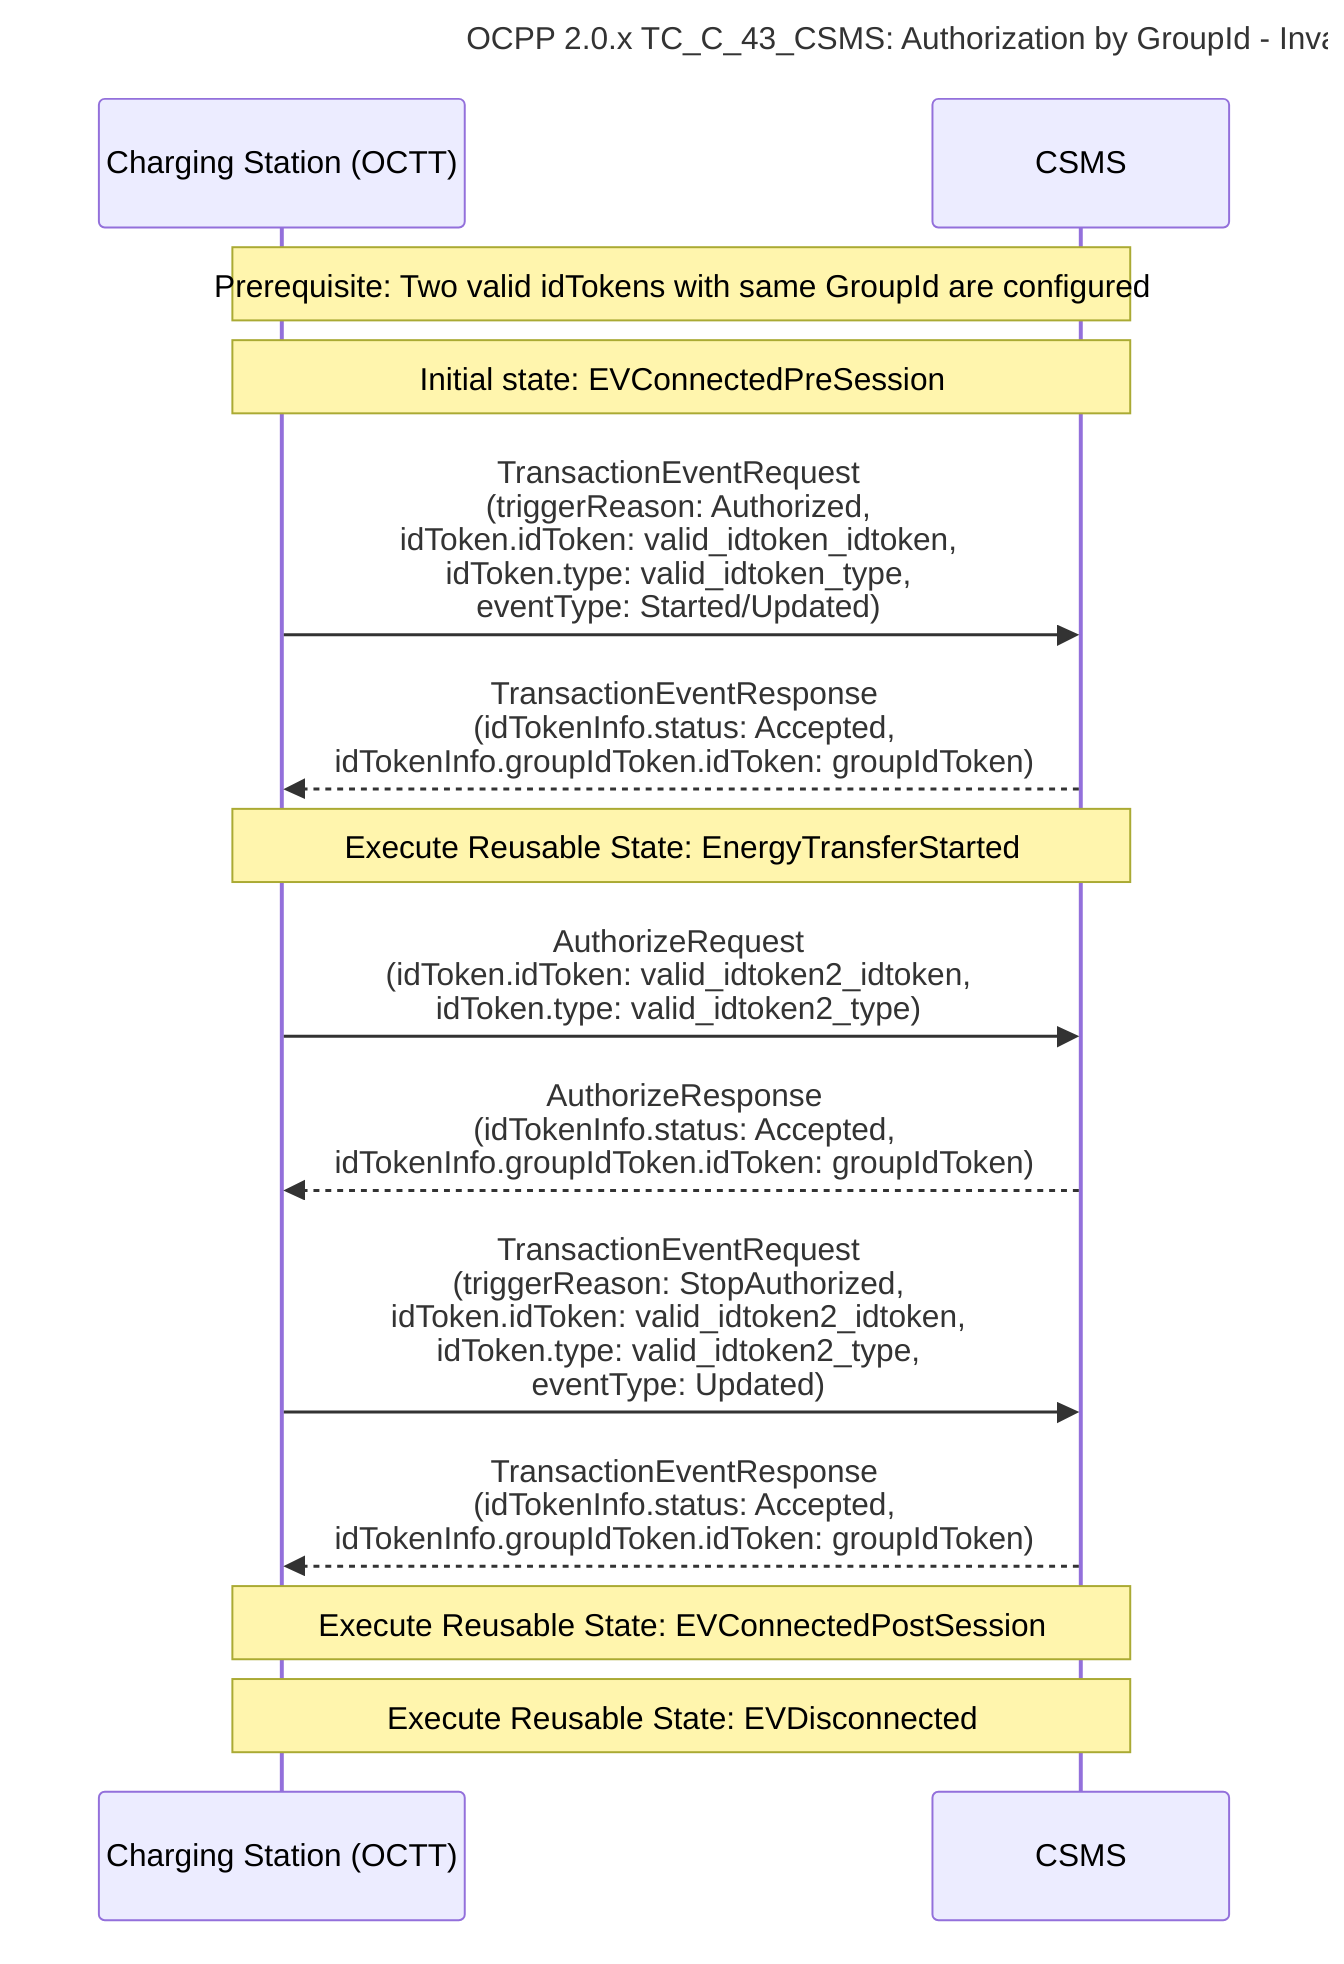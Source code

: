 sequenceDiagram
    title OCPP 2.0.x TC_C_43_CSMS: Authorization by GroupId - Invalid status with Local Authorization List
    participant CS as Charging Station (OCTT)
    participant CSMS
    
    Note over CS, CSMS: Prerequisite: Two valid idTokens with same GroupId are configured
    Note over CS, CSMS: Initial state: EVConnectedPreSession
    
    CS->>CSMS: TransactionEventRequest<br/>(triggerReason: Authorized,<br/>idToken.idToken: valid_idtoken_idtoken,<br/>idToken.type: valid_idtoken_type,<br/>eventType: Started/Updated)
    CSMS-->>CS: TransactionEventResponse<br/>(idTokenInfo.status: Accepted,<br/>idTokenInfo.groupIdToken.idToken: groupIdToken)
    
    Note over CS, CSMS: Execute Reusable State: EnergyTransferStarted
    
    CS->>CSMS: AuthorizeRequest<br/>(idToken.idToken: valid_idtoken2_idtoken,<br/>idToken.type: valid_idtoken2_type)
    CSMS-->>CS: AuthorizeResponse<br/>(idTokenInfo.status: Accepted,<br/>idTokenInfo.groupIdToken.idToken: groupIdToken)
    
    CS->>CSMS: TransactionEventRequest<br/>(triggerReason: StopAuthorized,<br/>idToken.idToken: valid_idtoken2_idtoken,<br/>idToken.type: valid_idtoken2_type,<br/>eventType: Updated)
    CSMS-->>CS: TransactionEventResponse<br/>(idTokenInfo.status: Accepted,<br/>idTokenInfo.groupIdToken.idToken: groupIdToken)
    
    Note over CS, CSMS: Execute Reusable State: EVConnectedPostSession
    Note over CS, CSMS: Execute Reusable State: EVDisconnected